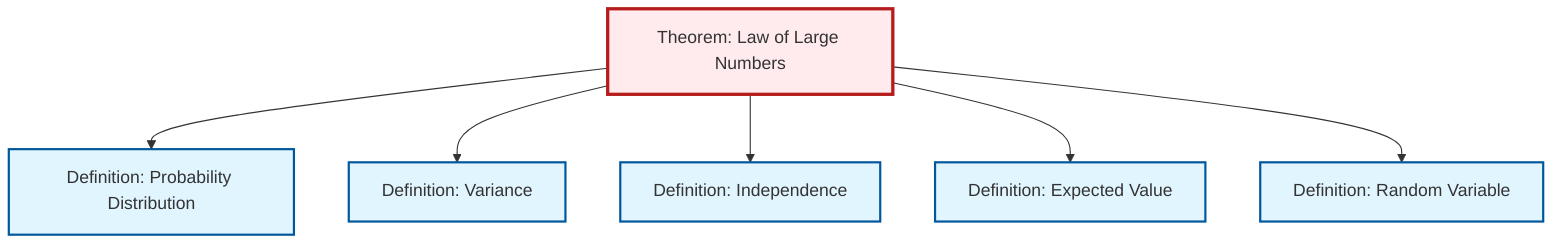 graph TD
    classDef definition fill:#e1f5fe,stroke:#01579b,stroke-width:2px
    classDef theorem fill:#f3e5f5,stroke:#4a148c,stroke-width:2px
    classDef axiom fill:#fff3e0,stroke:#e65100,stroke-width:2px
    classDef example fill:#e8f5e9,stroke:#1b5e20,stroke-width:2px
    classDef current fill:#ffebee,stroke:#b71c1c,stroke-width:3px
    def-independence["Definition: Independence"]:::definition
    def-expectation["Definition: Expected Value"]:::definition
    def-probability-distribution["Definition: Probability Distribution"]:::definition
    def-variance["Definition: Variance"]:::definition
    thm-law-of-large-numbers["Theorem: Law of Large Numbers"]:::theorem
    def-random-variable["Definition: Random Variable"]:::definition
    thm-law-of-large-numbers --> def-probability-distribution
    thm-law-of-large-numbers --> def-variance
    thm-law-of-large-numbers --> def-independence
    thm-law-of-large-numbers --> def-expectation
    thm-law-of-large-numbers --> def-random-variable
    class thm-law-of-large-numbers current